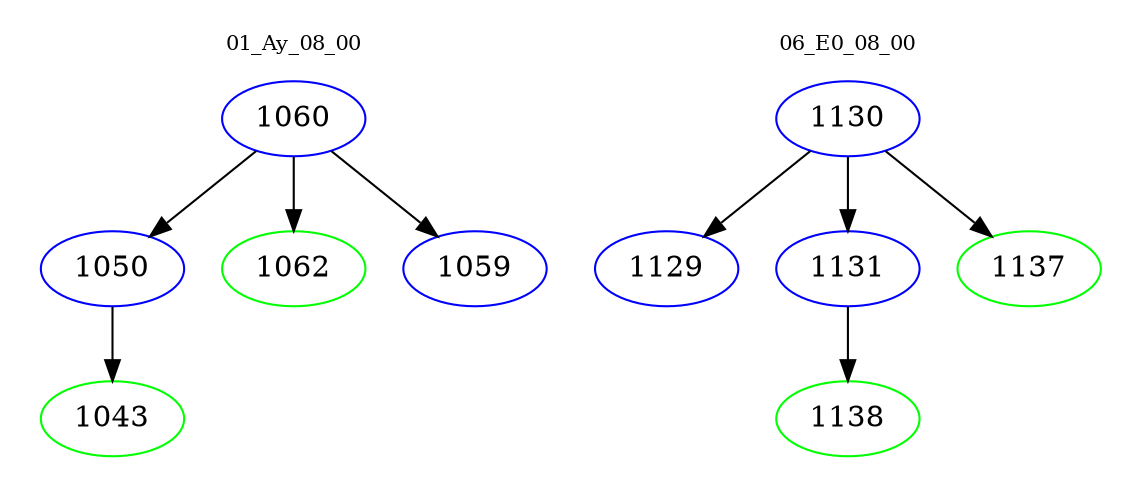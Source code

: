 digraph{
subgraph cluster_0 {
color = white
label = "01_Ay_08_00";
fontsize=10;
T0_1060 [label="1060", color="blue"]
T0_1060 -> T0_1050 [color="black"]
T0_1050 [label="1050", color="blue"]
T0_1050 -> T0_1043 [color="black"]
T0_1043 [label="1043", color="green"]
T0_1060 -> T0_1062 [color="black"]
T0_1062 [label="1062", color="green"]
T0_1060 -> T0_1059 [color="black"]
T0_1059 [label="1059", color="blue"]
}
subgraph cluster_1 {
color = white
label = "06_E0_08_00";
fontsize=10;
T1_1130 [label="1130", color="blue"]
T1_1130 -> T1_1129 [color="black"]
T1_1129 [label="1129", color="blue"]
T1_1130 -> T1_1131 [color="black"]
T1_1131 [label="1131", color="blue"]
T1_1131 -> T1_1138 [color="black"]
T1_1138 [label="1138", color="green"]
T1_1130 -> T1_1137 [color="black"]
T1_1137 [label="1137", color="green"]
}
}
